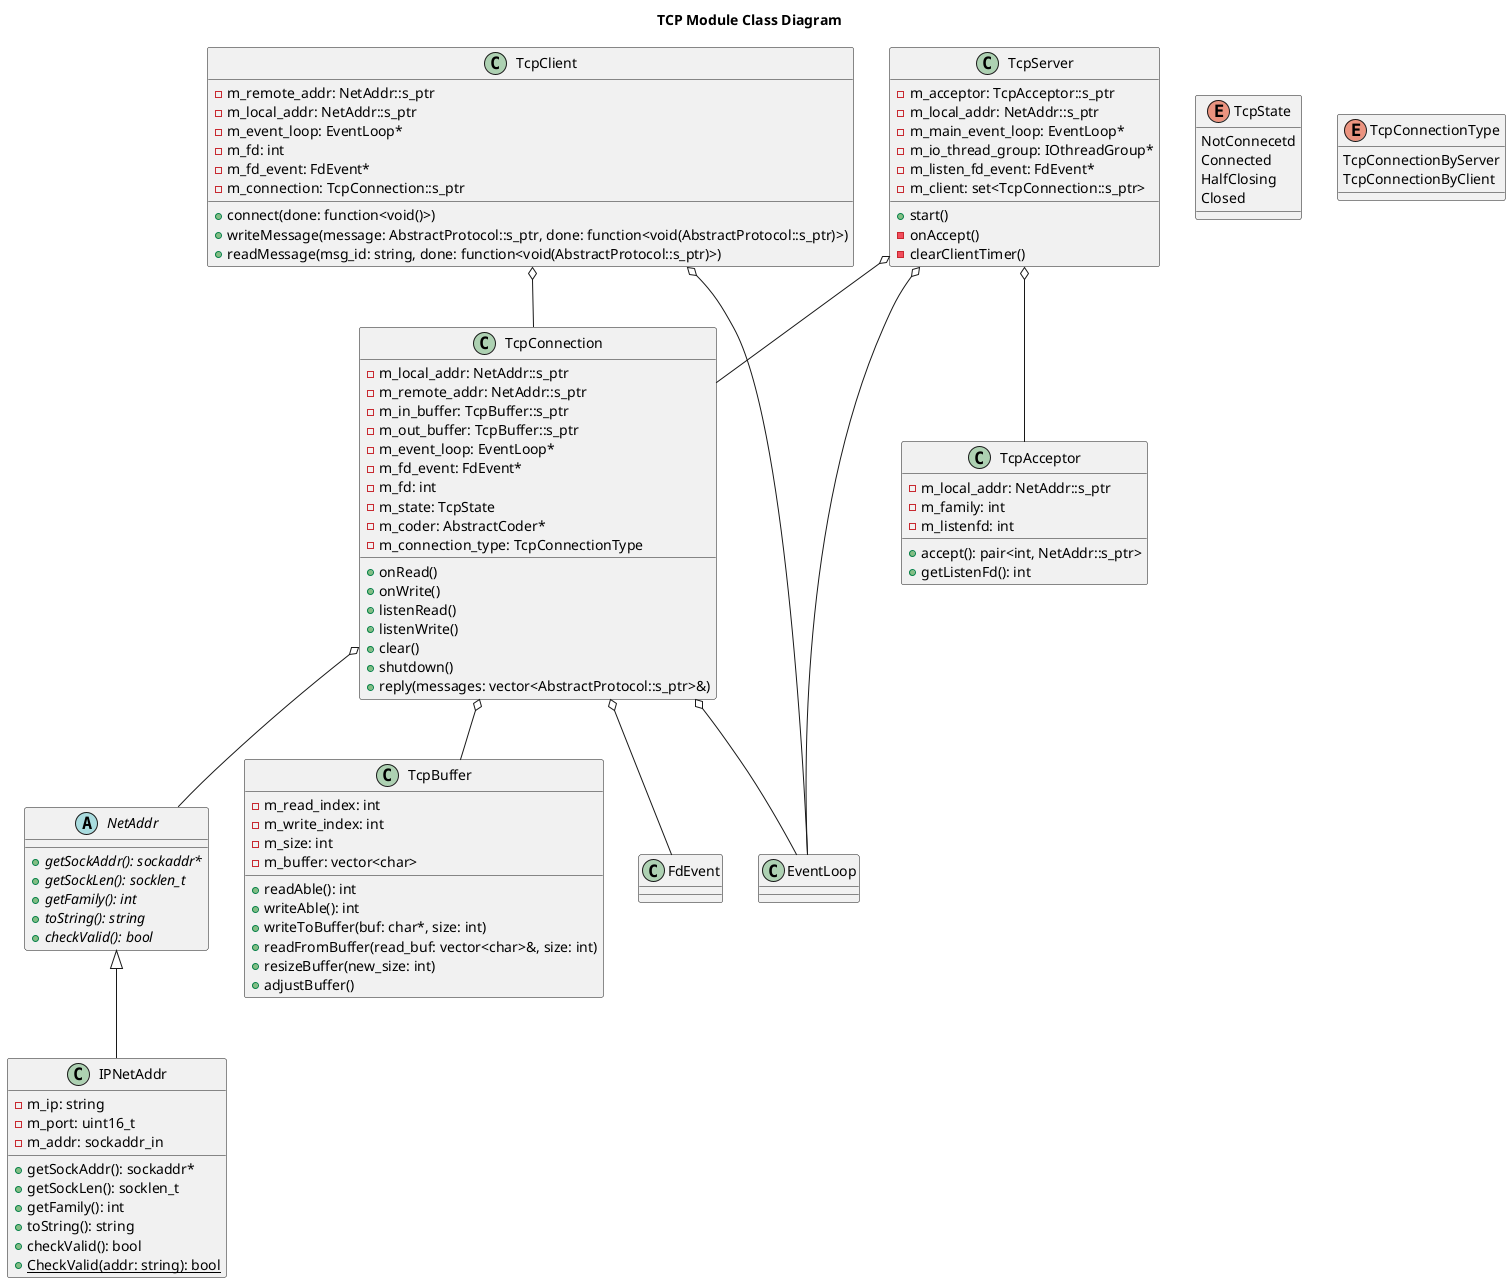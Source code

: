 @startuml
title TCP Module Class Diagram

' 基础类
abstract class NetAddr {
    + {abstract} getSockAddr(): sockaddr*
    + {abstract} getSockLen(): socklen_t
    + {abstract} getFamily(): int
    + {abstract} toString(): string
    + {abstract} checkValid(): bool
}

class IPNetAddr {
    - m_ip: string
    - m_port: uint16_t
    - m_addr: sockaddr_in
    + getSockAddr(): sockaddr*
    + getSockLen(): socklen_t
    + getFamily(): int
    + toString(): string
    + checkValid(): bool
    + {static} CheckValid(addr: string): bool
}

class TcpBuffer {
    - m_read_index: int
    - m_write_index: int
    - m_size: int
    - m_buffer: vector<char>
    + readAble(): int
    + writeAble(): int
    + writeToBuffer(buf: char*, size: int)
    + readFromBuffer(read_buf: vector<char>&, size: int)
    + resizeBuffer(new_size: int)
    + adjustBuffer()
}

' 连接相关类
class TcpAcceptor {
    - m_local_addr: NetAddr::s_ptr
    - m_family: int
    - m_listenfd: int
    + accept(): pair<int, NetAddr::s_ptr>
    + getListenFd(): int
}

class TcpConnection {
    - m_local_addr: NetAddr::s_ptr
    - m_remote_addr: NetAddr::s_ptr
    - m_in_buffer: TcpBuffer::s_ptr
    - m_out_buffer: TcpBuffer::s_ptr
    - m_event_loop: EventLoop*
    - m_fd_event: FdEvent*
    - m_fd: int
    - m_state: TcpState
    - m_coder: AbstractCoder*
    - m_connection_type: TcpConnectionType
    + onRead()
    + onWrite()
    + listenRead()
    + listenWrite()
    + clear()
    + shutdown()
    + reply(messages: vector<AbstractProtocol::s_ptr>&)
}

' 服务器和客户端类
class TcpServer {
    - m_acceptor: TcpAcceptor::s_ptr
    - m_local_addr: NetAddr::s_ptr
    - m_main_event_loop: EventLoop*
    - m_io_thread_group: IOthreadGroup*
    - m_listen_fd_event: FdEvent*
    - m_client: set<TcpConnection::s_ptr>
    + start()
    - onAccept()
    - clearClientTimer()
}

class TcpClient {
    - m_remote_addr: NetAddr::s_ptr
    - m_local_addr: NetAddr::s_ptr
    - m_event_loop: EventLoop*
    - m_fd: int
    - m_fd_event: FdEvent*
    - m_connection: TcpConnection::s_ptr
    + connect(done: function<void()>)
    + writeMessage(message: AbstractProtocol::s_ptr, done: function<void(AbstractProtocol::s_ptr)>)
    + readMessage(msg_id: string, done: function<void(AbstractProtocol::s_ptr)>)
}

' 枚举类型
enum TcpState {
    NotConnecetd
    Connected
    HalfClosing
    Closed
}

enum TcpConnectionType {
    TcpConnectionByServer
    TcpConnectionByClient
}

' 关系
NetAddr <|-- IPNetAddr
TcpServer o-- TcpAcceptor
TcpServer o-- TcpConnection
TcpClient o-- TcpConnection
TcpConnection o-- TcpBuffer
TcpConnection o-- NetAddr
TcpConnection o-- FdEvent
TcpServer o-- EventLoop
TcpClient o-- EventLoop
TcpConnection o-- EventLoop

@enduml